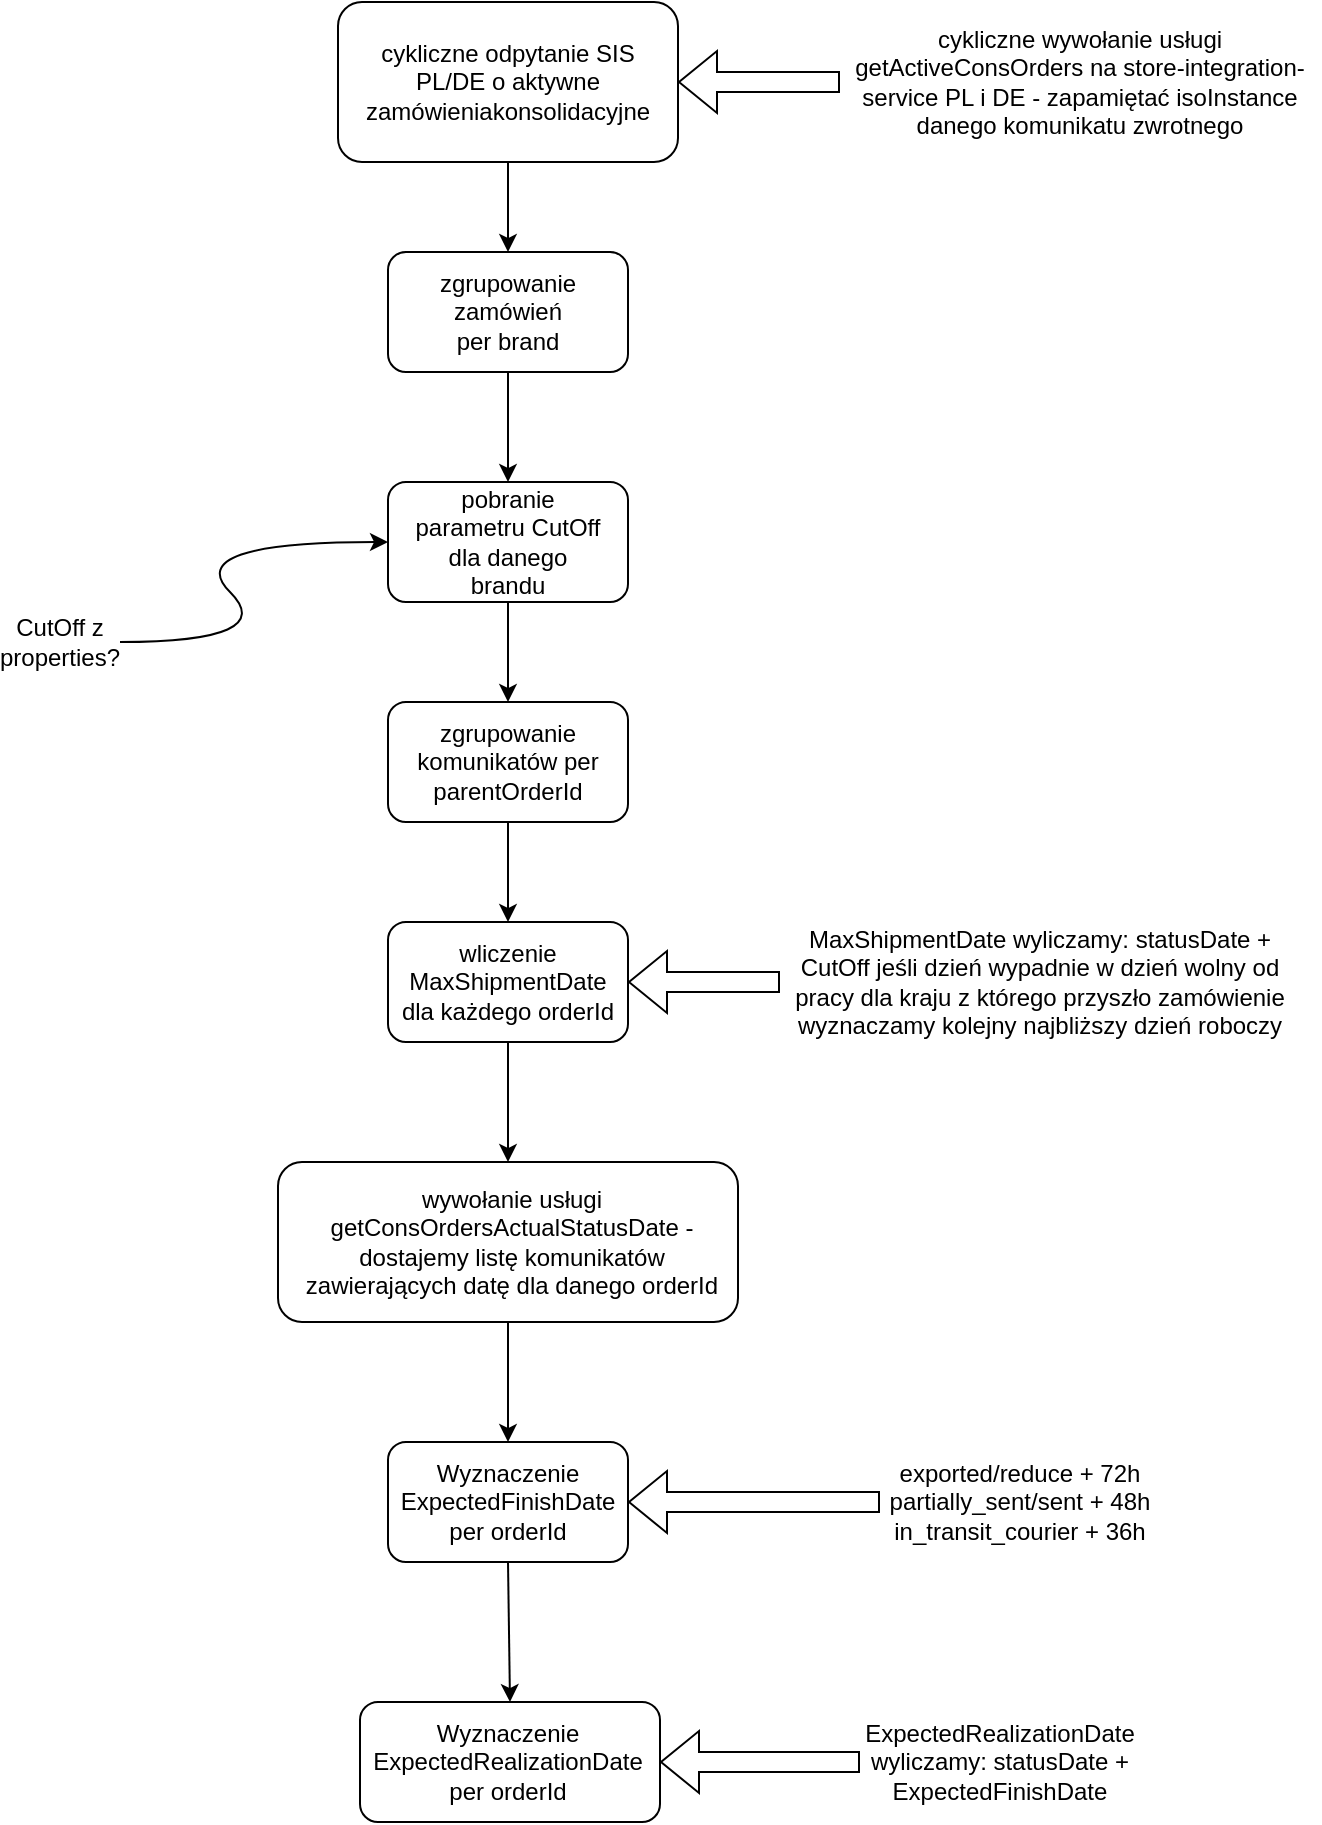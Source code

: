 <mxfile version="20.2.7" type="github"><diagram id="hqNplapJ3wSVv7oDEQed" name="Strona-1"><mxGraphModel dx="2066" dy="1185" grid="1" gridSize="10" guides="1" tooltips="1" connect="1" arrows="1" fold="1" page="1" pageScale="1" pageWidth="827" pageHeight="1169" math="0" shadow="0"><root><mxCell id="0"/><mxCell id="1" parent="0"/><mxCell id="Qud4PDnVXstXKhTmE2vl-5" value="" style="endArrow=classic;html=1;rounded=0;exitX=0.5;exitY=1;exitDx=0;exitDy=0;entryX=0.5;entryY=0;entryDx=0;entryDy=0;" edge="1" parent="1" source="Qud4PDnVXstXKhTmE2vl-1" target="Qud4PDnVXstXKhTmE2vl-3"><mxGeometry width="50" height="50" relative="1" as="geometry"><mxPoint x="550" y="130" as="sourcePoint"/><mxPoint x="600" y="80" as="targetPoint"/></mxGeometry></mxCell><mxCell id="Qud4PDnVXstXKhTmE2vl-8" value="" style="endArrow=classic;html=1;rounded=0;exitX=0.5;exitY=1;exitDx=0;exitDy=0;entryX=0.5;entryY=0;entryDx=0;entryDy=0;" edge="1" parent="1" source="Qud4PDnVXstXKhTmE2vl-3" target="Qud4PDnVXstXKhTmE2vl-6"><mxGeometry width="50" height="50" relative="1" as="geometry"><mxPoint x="390" y="620" as="sourcePoint"/><mxPoint x="440" y="570" as="targetPoint"/></mxGeometry></mxCell><mxCell id="Qud4PDnVXstXKhTmE2vl-11" value="" style="endArrow=classic;html=1;rounded=0;entryX=0.5;entryY=0;entryDx=0;entryDy=0;exitX=0.5;exitY=1;exitDx=0;exitDy=0;" edge="1" parent="1" source="Qud4PDnVXstXKhTmE2vl-6" target="Qud4PDnVXstXKhTmE2vl-9"><mxGeometry width="50" height="50" relative="1" as="geometry"><mxPoint x="390" y="620" as="sourcePoint"/><mxPoint x="440" y="570" as="targetPoint"/></mxGeometry></mxCell><mxCell id="Qud4PDnVXstXKhTmE2vl-14" value="" style="endArrow=classic;html=1;rounded=0;exitX=0.5;exitY=1;exitDx=0;exitDy=0;entryX=0.5;entryY=0;entryDx=0;entryDy=0;" edge="1" parent="1" source="Qud4PDnVXstXKhTmE2vl-9" target="Qud4PDnVXstXKhTmE2vl-12"><mxGeometry width="50" height="50" relative="1" as="geometry"><mxPoint x="390" y="620" as="sourcePoint"/><mxPoint x="440" y="570" as="targetPoint"/></mxGeometry></mxCell><mxCell id="Qud4PDnVXstXKhTmE2vl-18" value="" style="group" vertex="1" connectable="0" parent="1"><mxGeometry x="329" y="30" width="170" height="80" as="geometry"/></mxCell><mxCell id="Qud4PDnVXstXKhTmE2vl-1" value="" style="rounded=1;whiteSpace=wrap;html=1;" vertex="1" parent="Qud4PDnVXstXKhTmE2vl-18"><mxGeometry width="170" height="80" as="geometry"/></mxCell><mxCell id="Qud4PDnVXstXKhTmE2vl-2" value="cykliczne odpytanie SIS PL/DE o aktywne zamówieniakonsolidacyjne" style="text;html=1;strokeColor=none;fillColor=none;align=center;verticalAlign=middle;whiteSpace=wrap;rounded=0;rotation=0;container=0;" vertex="1" parent="Qud4PDnVXstXKhTmE2vl-18"><mxGeometry x="55" y="25" width="60" height="30" as="geometry"/></mxCell><mxCell id="Qud4PDnVXstXKhTmE2vl-20" value="" style="group" vertex="1" connectable="0" parent="1"><mxGeometry x="354" y="155" width="120" height="60" as="geometry"/></mxCell><mxCell id="Qud4PDnVXstXKhTmE2vl-3" value="" style="rounded=1;whiteSpace=wrap;html=1;" vertex="1" parent="Qud4PDnVXstXKhTmE2vl-20"><mxGeometry width="120" height="60" as="geometry"/></mxCell><mxCell id="Qud4PDnVXstXKhTmE2vl-4" value="zgrupowanie zamówień per brand" style="text;html=1;strokeColor=none;fillColor=none;align=center;verticalAlign=middle;whiteSpace=wrap;rounded=0;" vertex="1" parent="Qud4PDnVXstXKhTmE2vl-20"><mxGeometry x="30" y="15" width="60" height="30" as="geometry"/></mxCell><mxCell id="Qud4PDnVXstXKhTmE2vl-21" value="" style="group" vertex="1" connectable="0" parent="1"><mxGeometry x="354" y="270" width="120" height="60" as="geometry"/></mxCell><mxCell id="Qud4PDnVXstXKhTmE2vl-6" value="" style="rounded=1;whiteSpace=wrap;html=1;" vertex="1" parent="Qud4PDnVXstXKhTmE2vl-21"><mxGeometry width="120" height="60" as="geometry"/></mxCell><mxCell id="Qud4PDnVXstXKhTmE2vl-7" value="pobranie parametru CutOff dla danego brandu" style="text;html=1;strokeColor=none;fillColor=none;align=center;verticalAlign=middle;whiteSpace=wrap;rounded=0;" vertex="1" parent="Qud4PDnVXstXKhTmE2vl-21"><mxGeometry x="12" y="15" width="96" height="30" as="geometry"/></mxCell><mxCell id="Qud4PDnVXstXKhTmE2vl-22" value="" style="group" vertex="1" connectable="0" parent="1"><mxGeometry x="354" y="380" width="120" height="60" as="geometry"/></mxCell><mxCell id="Qud4PDnVXstXKhTmE2vl-9" value="" style="rounded=1;whiteSpace=wrap;html=1;" vertex="1" parent="Qud4PDnVXstXKhTmE2vl-22"><mxGeometry width="120" height="60" as="geometry"/></mxCell><mxCell id="Qud4PDnVXstXKhTmE2vl-10" value="zgrupowanie komunikatów per parentOrderId" style="text;html=1;strokeColor=none;fillColor=none;align=center;verticalAlign=middle;whiteSpace=wrap;rounded=0;" vertex="1" parent="Qud4PDnVXstXKhTmE2vl-22"><mxGeometry x="5" y="15" width="110" height="30" as="geometry"/></mxCell><mxCell id="Qud4PDnVXstXKhTmE2vl-23" value="" style="group" vertex="1" connectable="0" parent="1"><mxGeometry x="354" y="490" width="120" height="60" as="geometry"/></mxCell><mxCell id="Qud4PDnVXstXKhTmE2vl-12" value="" style="rounded=1;whiteSpace=wrap;html=1;" vertex="1" parent="Qud4PDnVXstXKhTmE2vl-23"><mxGeometry width="120" height="60" as="geometry"/></mxCell><mxCell id="Qud4PDnVXstXKhTmE2vl-13" value="wliczenie MaxShipmentDate dla każdego orderId" style="text;html=1;strokeColor=none;fillColor=none;align=center;verticalAlign=middle;whiteSpace=wrap;rounded=0;" vertex="1" parent="Qud4PDnVXstXKhTmE2vl-23"><mxGeometry x="5" y="15" width="110" height="30" as="geometry"/></mxCell><mxCell id="Qud4PDnVXstXKhTmE2vl-24" value="MaxShipmentDate wyliczamy: statusDate + CutOff jeśli dzień wypadnie w dzień wolny od pracy dla kraju z którego przyszło zamówienie wyznaczamy kolejny najbliższy dzień roboczy" style="text;html=1;strokeColor=none;fillColor=none;align=center;verticalAlign=middle;whiteSpace=wrap;rounded=0;" vertex="1" parent="1"><mxGeometry x="550" y="472.5" width="260" height="95" as="geometry"/></mxCell><mxCell id="Qud4PDnVXstXKhTmE2vl-26" value="" style="shape=flexArrow;endArrow=classic;html=1;rounded=0;exitX=0;exitY=0.5;exitDx=0;exitDy=0;entryX=1;entryY=0.5;entryDx=0;entryDy=0;" edge="1" parent="1" source="Qud4PDnVXstXKhTmE2vl-24" target="Qud4PDnVXstXKhTmE2vl-12"><mxGeometry width="50" height="50" relative="1" as="geometry"><mxPoint x="590" y="620" as="sourcePoint"/><mxPoint x="640" y="570" as="targetPoint"/></mxGeometry></mxCell><mxCell id="Qud4PDnVXstXKhTmE2vl-27" value="cykliczne wywołanie usługi getActiveConsOrders na store-integration-service PL i DE - zapamiętać isoInstance danego komunikatu zwrotnego" style="text;html=1;strokeColor=none;fillColor=none;align=center;verticalAlign=middle;whiteSpace=wrap;rounded=0;" vertex="1" parent="1"><mxGeometry x="580" y="55" width="240" height="30" as="geometry"/></mxCell><mxCell id="Qud4PDnVXstXKhTmE2vl-28" value="" style="shape=flexArrow;endArrow=classic;html=1;rounded=0;exitX=0;exitY=0.5;exitDx=0;exitDy=0;entryX=1;entryY=0.5;entryDx=0;entryDy=0;" edge="1" parent="1" source="Qud4PDnVXstXKhTmE2vl-27" target="Qud4PDnVXstXKhTmE2vl-1"><mxGeometry width="50" height="50" relative="1" as="geometry"><mxPoint x="750" y="620" as="sourcePoint"/><mxPoint x="800" y="570" as="targetPoint"/></mxGeometry></mxCell><mxCell id="Qud4PDnVXstXKhTmE2vl-29" value="CutOff z properties?" style="text;html=1;strokeColor=none;fillColor=none;align=center;verticalAlign=middle;whiteSpace=wrap;rounded=0;" vertex="1" parent="1"><mxGeometry x="160" y="335" width="60" height="30" as="geometry"/></mxCell><mxCell id="Qud4PDnVXstXKhTmE2vl-30" value="" style="curved=1;endArrow=classic;html=1;rounded=0;exitX=1;exitY=0.5;exitDx=0;exitDy=0;entryX=0;entryY=0.5;entryDx=0;entryDy=0;" edge="1" parent="1" source="Qud4PDnVXstXKhTmE2vl-29" target="Qud4PDnVXstXKhTmE2vl-6"><mxGeometry width="50" height="50" relative="1" as="geometry"><mxPoint x="250" y="350" as="sourcePoint"/><mxPoint x="300" y="300" as="targetPoint"/><Array as="points"><mxPoint x="300" y="350"/><mxPoint x="250" y="300"/></Array></mxGeometry></mxCell><mxCell id="Qud4PDnVXstXKhTmE2vl-33" value="" style="group" vertex="1" connectable="0" parent="1"><mxGeometry x="299" y="610" width="230" height="80" as="geometry"/></mxCell><mxCell id="Qud4PDnVXstXKhTmE2vl-31" value="" style="rounded=1;whiteSpace=wrap;html=1;" vertex="1" parent="Qud4PDnVXstXKhTmE2vl-33"><mxGeometry width="230" height="80" as="geometry"/></mxCell><mxCell id="Qud4PDnVXstXKhTmE2vl-32" value="wywołanie usługi getConsOrdersActualStatusDate - dostajemy listę komunikatów zawierających datę dla danego orderId" style="text;html=1;strokeColor=none;fillColor=none;align=center;verticalAlign=middle;whiteSpace=wrap;rounded=0;" vertex="1" parent="Qud4PDnVXstXKhTmE2vl-33"><mxGeometry x="12" y="25" width="210" height="30" as="geometry"/></mxCell><mxCell id="Qud4PDnVXstXKhTmE2vl-34" value="" style="endArrow=classic;html=1;rounded=0;exitX=0.5;exitY=1;exitDx=0;exitDy=0;entryX=0.5;entryY=0;entryDx=0;entryDy=0;" edge="1" parent="1" source="Qud4PDnVXstXKhTmE2vl-12" target="Qud4PDnVXstXKhTmE2vl-31"><mxGeometry width="50" height="50" relative="1" as="geometry"><mxPoint x="750" y="620" as="sourcePoint"/><mxPoint x="800" y="570" as="targetPoint"/></mxGeometry></mxCell><mxCell id="Qud4PDnVXstXKhTmE2vl-37" value="exported/reduce + 72h&lt;br&gt;partially_sent/sent + 48h&lt;br&gt;in_transit_courier + 36h" style="text;html=1;strokeColor=none;fillColor=none;align=center;verticalAlign=middle;whiteSpace=wrap;rounded=0;" vertex="1" parent="1"><mxGeometry x="600" y="765" width="140" height="30" as="geometry"/></mxCell><mxCell id="Qud4PDnVXstXKhTmE2vl-38" value="" style="shape=flexArrow;endArrow=classic;html=1;rounded=0;entryX=1;entryY=0.5;entryDx=0;entryDy=0;exitX=0;exitY=0.5;exitDx=0;exitDy=0;" edge="1" parent="1" source="Qud4PDnVXstXKhTmE2vl-37" target="Qud4PDnVXstXKhTmE2vl-35"><mxGeometry width="50" height="50" relative="1" as="geometry"><mxPoint x="830" y="620" as="sourcePoint"/><mxPoint x="880" y="570" as="targetPoint"/></mxGeometry></mxCell><mxCell id="Qud4PDnVXstXKhTmE2vl-39" value="" style="endArrow=classic;html=1;rounded=0;exitX=0.5;exitY=1;exitDx=0;exitDy=0;entryX=0.5;entryY=0;entryDx=0;entryDy=0;" edge="1" parent="1" source="Qud4PDnVXstXKhTmE2vl-31" target="Qud4PDnVXstXKhTmE2vl-35"><mxGeometry width="50" height="50" relative="1" as="geometry"><mxPoint x="210" y="800" as="sourcePoint"/><mxPoint x="260" y="750" as="targetPoint"/></mxGeometry></mxCell><mxCell id="Qud4PDnVXstXKhTmE2vl-41" value="" style="group" vertex="1" connectable="0" parent="1"><mxGeometry x="354" y="750" width="120" height="60" as="geometry"/></mxCell><mxCell id="Qud4PDnVXstXKhTmE2vl-35" value="" style="rounded=1;whiteSpace=wrap;html=1;" vertex="1" parent="Qud4PDnVXstXKhTmE2vl-41"><mxGeometry width="120" height="60" as="geometry"/></mxCell><mxCell id="Qud4PDnVXstXKhTmE2vl-36" value="Wyznaczenie ExpectedFinishDate per orderId" style="text;html=1;strokeColor=none;fillColor=none;align=center;verticalAlign=middle;whiteSpace=wrap;rounded=0;" vertex="1" parent="Qud4PDnVXstXKhTmE2vl-41"><mxGeometry x="30" y="15" width="60" height="30" as="geometry"/></mxCell><mxCell id="Qud4PDnVXstXKhTmE2vl-43" value="" style="group" vertex="1" connectable="0" parent="1"><mxGeometry x="340" y="880" width="150" height="60" as="geometry"/></mxCell><mxCell id="Qud4PDnVXstXKhTmE2vl-40" value="" style="rounded=1;whiteSpace=wrap;html=1;" vertex="1" parent="Qud4PDnVXstXKhTmE2vl-43"><mxGeometry width="150" height="60" as="geometry"/></mxCell><mxCell id="Qud4PDnVXstXKhTmE2vl-42" value="Wyznaczenie ExpectedRealizationDate per orderId" style="text;html=1;strokeColor=none;fillColor=none;align=center;verticalAlign=middle;whiteSpace=wrap;rounded=0;" vertex="1" parent="Qud4PDnVXstXKhTmE2vl-43"><mxGeometry x="44" y="15" width="60" height="30" as="geometry"/></mxCell><mxCell id="Qud4PDnVXstXKhTmE2vl-44" value="" style="endArrow=classic;html=1;rounded=0;exitX=0.5;exitY=1;exitDx=0;exitDy=0;entryX=0.5;entryY=0;entryDx=0;entryDy=0;" edge="1" parent="1" source="Qud4PDnVXstXKhTmE2vl-35" target="Qud4PDnVXstXKhTmE2vl-40"><mxGeometry width="50" height="50" relative="1" as="geometry"><mxPoint x="830" y="620" as="sourcePoint"/><mxPoint x="880" y="570" as="targetPoint"/></mxGeometry></mxCell><mxCell id="Qud4PDnVXstXKhTmE2vl-45" value="ExpectedRealizationDate wyliczamy: statusDate + ExpectedFinishDate" style="text;html=1;strokeColor=none;fillColor=none;align=center;verticalAlign=middle;whiteSpace=wrap;rounded=0;" vertex="1" parent="1"><mxGeometry x="630" y="895" width="60" height="30" as="geometry"/></mxCell><mxCell id="Qud4PDnVXstXKhTmE2vl-46" value="" style="shape=flexArrow;endArrow=classic;html=1;rounded=0;entryX=1;entryY=0.5;entryDx=0;entryDy=0;" edge="1" parent="1" target="Qud4PDnVXstXKhTmE2vl-40"><mxGeometry width="50" height="50" relative="1" as="geometry"><mxPoint x="590" y="910" as="sourcePoint"/><mxPoint x="880" y="570" as="targetPoint"/></mxGeometry></mxCell></root></mxGraphModel></diagram></mxfile>